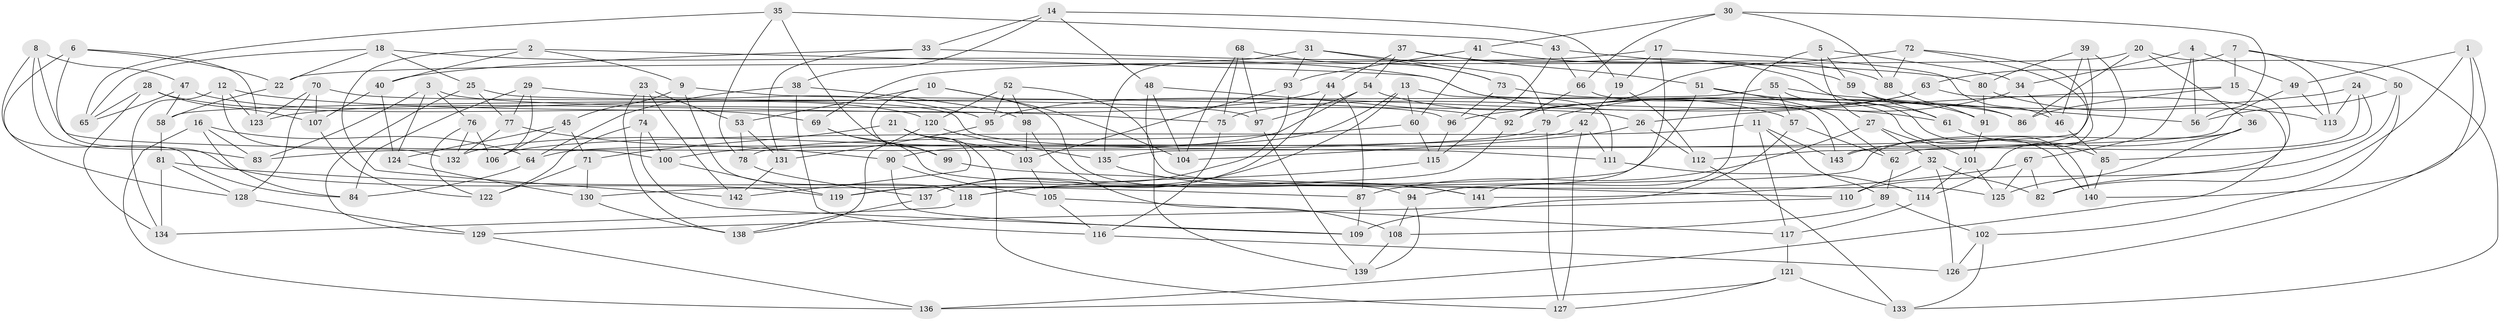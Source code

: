 // Generated by graph-tools (version 1.1) at 2025/38/03/09/25 02:38:13]
// undirected, 143 vertices, 286 edges
graph export_dot {
graph [start="1"]
  node [color=gray90,style=filled];
  1;
  2;
  3;
  4;
  5;
  6;
  7;
  8;
  9;
  10;
  11;
  12;
  13;
  14;
  15;
  16;
  17;
  18;
  19;
  20;
  21;
  22;
  23;
  24;
  25;
  26;
  27;
  28;
  29;
  30;
  31;
  32;
  33;
  34;
  35;
  36;
  37;
  38;
  39;
  40;
  41;
  42;
  43;
  44;
  45;
  46;
  47;
  48;
  49;
  50;
  51;
  52;
  53;
  54;
  55;
  56;
  57;
  58;
  59;
  60;
  61;
  62;
  63;
  64;
  65;
  66;
  67;
  68;
  69;
  70;
  71;
  72;
  73;
  74;
  75;
  76;
  77;
  78;
  79;
  80;
  81;
  82;
  83;
  84;
  85;
  86;
  87;
  88;
  89;
  90;
  91;
  92;
  93;
  94;
  95;
  96;
  97;
  98;
  99;
  100;
  101;
  102;
  103;
  104;
  105;
  106;
  107;
  108;
  109;
  110;
  111;
  112;
  113;
  114;
  115;
  116;
  117;
  118;
  119;
  120;
  121;
  122;
  123;
  124;
  125;
  126;
  127;
  128;
  129;
  130;
  131;
  132;
  133;
  134;
  135;
  136;
  137;
  138;
  139;
  140;
  141;
  142;
  143;
  1 -- 82;
  1 -- 49;
  1 -- 126;
  1 -- 140;
  2 -- 9;
  2 -- 143;
  2 -- 142;
  2 -- 40;
  3 -- 124;
  3 -- 76;
  3 -- 26;
  3 -- 83;
  4 -- 67;
  4 -- 49;
  4 -- 34;
  4 -- 56;
  5 -- 34;
  5 -- 59;
  5 -- 141;
  5 -- 27;
  6 -- 123;
  6 -- 119;
  6 -- 128;
  6 -- 22;
  7 -- 15;
  7 -- 50;
  7 -- 63;
  7 -- 113;
  8 -- 47;
  8 -- 83;
  8 -- 84;
  8 -- 100;
  9 -- 96;
  9 -- 45;
  9 -- 118;
  10 -- 99;
  10 -- 53;
  10 -- 94;
  10 -- 104;
  11 -- 89;
  11 -- 117;
  11 -- 143;
  11 -- 106;
  12 -- 123;
  12 -- 75;
  12 -- 132;
  12 -- 134;
  13 -- 60;
  13 -- 119;
  13 -- 90;
  13 -- 111;
  14 -- 38;
  14 -- 33;
  14 -- 48;
  14 -- 19;
  15 -- 136;
  15 -- 26;
  15 -- 86;
  16 -- 84;
  16 -- 64;
  16 -- 136;
  16 -- 83;
  17 -- 19;
  17 -- 46;
  17 -- 94;
  17 -- 69;
  18 -- 22;
  18 -- 65;
  18 -- 61;
  18 -- 25;
  19 -- 42;
  19 -- 112;
  20 -- 86;
  20 -- 133;
  20 -- 22;
  20 -- 36;
  21 -- 127;
  21 -- 103;
  21 -- 142;
  21 -- 71;
  22 -- 58;
  23 -- 138;
  23 -- 74;
  23 -- 142;
  23 -- 53;
  24 -- 62;
  24 -- 85;
  24 -- 113;
  24 -- 96;
  25 -- 129;
  25 -- 77;
  25 -- 111;
  26 -- 104;
  26 -- 112;
  27 -- 87;
  27 -- 101;
  27 -- 32;
  28 -- 65;
  28 -- 69;
  28 -- 107;
  28 -- 134;
  29 -- 95;
  29 -- 84;
  29 -- 106;
  29 -- 77;
  30 -- 88;
  30 -- 56;
  30 -- 41;
  30 -- 66;
  31 -- 73;
  31 -- 93;
  31 -- 79;
  31 -- 135;
  32 -- 126;
  32 -- 82;
  32 -- 110;
  33 -- 40;
  33 -- 131;
  33 -- 80;
  34 -- 46;
  34 -- 79;
  35 -- 99;
  35 -- 78;
  35 -- 43;
  35 -- 65;
  36 -- 119;
  36 -- 125;
  36 -- 143;
  37 -- 51;
  37 -- 54;
  37 -- 44;
  37 -- 61;
  38 -- 64;
  38 -- 98;
  38 -- 116;
  39 -- 143;
  39 -- 135;
  39 -- 46;
  39 -- 80;
  40 -- 124;
  40 -- 107;
  41 -- 93;
  41 -- 59;
  41 -- 60;
  42 -- 111;
  42 -- 127;
  42 -- 64;
  43 -- 66;
  43 -- 115;
  43 -- 88;
  44 -- 123;
  44 -- 137;
  44 -- 87;
  45 -- 124;
  45 -- 106;
  45 -- 71;
  46 -- 85;
  47 -- 120;
  47 -- 65;
  47 -- 58;
  48 -- 92;
  48 -- 104;
  48 -- 125;
  49 -- 78;
  49 -- 113;
  50 -- 102;
  50 -- 56;
  50 -- 110;
  51 -- 130;
  51 -- 91;
  51 -- 62;
  52 -- 120;
  52 -- 95;
  52 -- 139;
  52 -- 98;
  53 -- 131;
  53 -- 78;
  54 -- 97;
  54 -- 132;
  54 -- 57;
  55 -- 56;
  55 -- 57;
  55 -- 140;
  55 -- 58;
  57 -- 62;
  57 -- 109;
  58 -- 81;
  59 -- 61;
  59 -- 86;
  60 -- 100;
  60 -- 115;
  61 -- 85;
  62 -- 89;
  63 -- 95;
  63 -- 82;
  63 -- 75;
  64 -- 84;
  66 -- 140;
  66 -- 92;
  67 -- 125;
  67 -- 82;
  67 -- 141;
  68 -- 75;
  68 -- 73;
  68 -- 104;
  68 -- 97;
  69 -- 99;
  69 -- 141;
  70 -- 107;
  70 -- 97;
  70 -- 128;
  70 -- 123;
  71 -- 130;
  71 -- 122;
  72 -- 92;
  72 -- 114;
  72 -- 88;
  72 -- 112;
  73 -- 96;
  73 -- 86;
  74 -- 100;
  74 -- 109;
  74 -- 122;
  75 -- 116;
  76 -- 106;
  76 -- 132;
  76 -- 122;
  77 -- 90;
  77 -- 132;
  78 -- 137;
  79 -- 83;
  79 -- 127;
  80 -- 91;
  80 -- 113;
  81 -- 134;
  81 -- 87;
  81 -- 128;
  85 -- 140;
  87 -- 109;
  88 -- 91;
  89 -- 102;
  89 -- 108;
  90 -- 109;
  90 -- 105;
  91 -- 101;
  92 -- 118;
  93 -- 103;
  93 -- 137;
  94 -- 108;
  94 -- 139;
  95 -- 131;
  96 -- 115;
  97 -- 139;
  98 -- 108;
  98 -- 103;
  99 -- 110;
  100 -- 119;
  101 -- 125;
  101 -- 114;
  102 -- 133;
  102 -- 126;
  103 -- 105;
  105 -- 116;
  105 -- 117;
  107 -- 122;
  108 -- 139;
  110 -- 129;
  111 -- 114;
  112 -- 133;
  114 -- 117;
  115 -- 118;
  116 -- 126;
  117 -- 121;
  118 -- 134;
  120 -- 138;
  120 -- 135;
  121 -- 133;
  121 -- 127;
  121 -- 136;
  124 -- 130;
  128 -- 129;
  129 -- 136;
  130 -- 138;
  131 -- 142;
  135 -- 141;
  137 -- 138;
}

